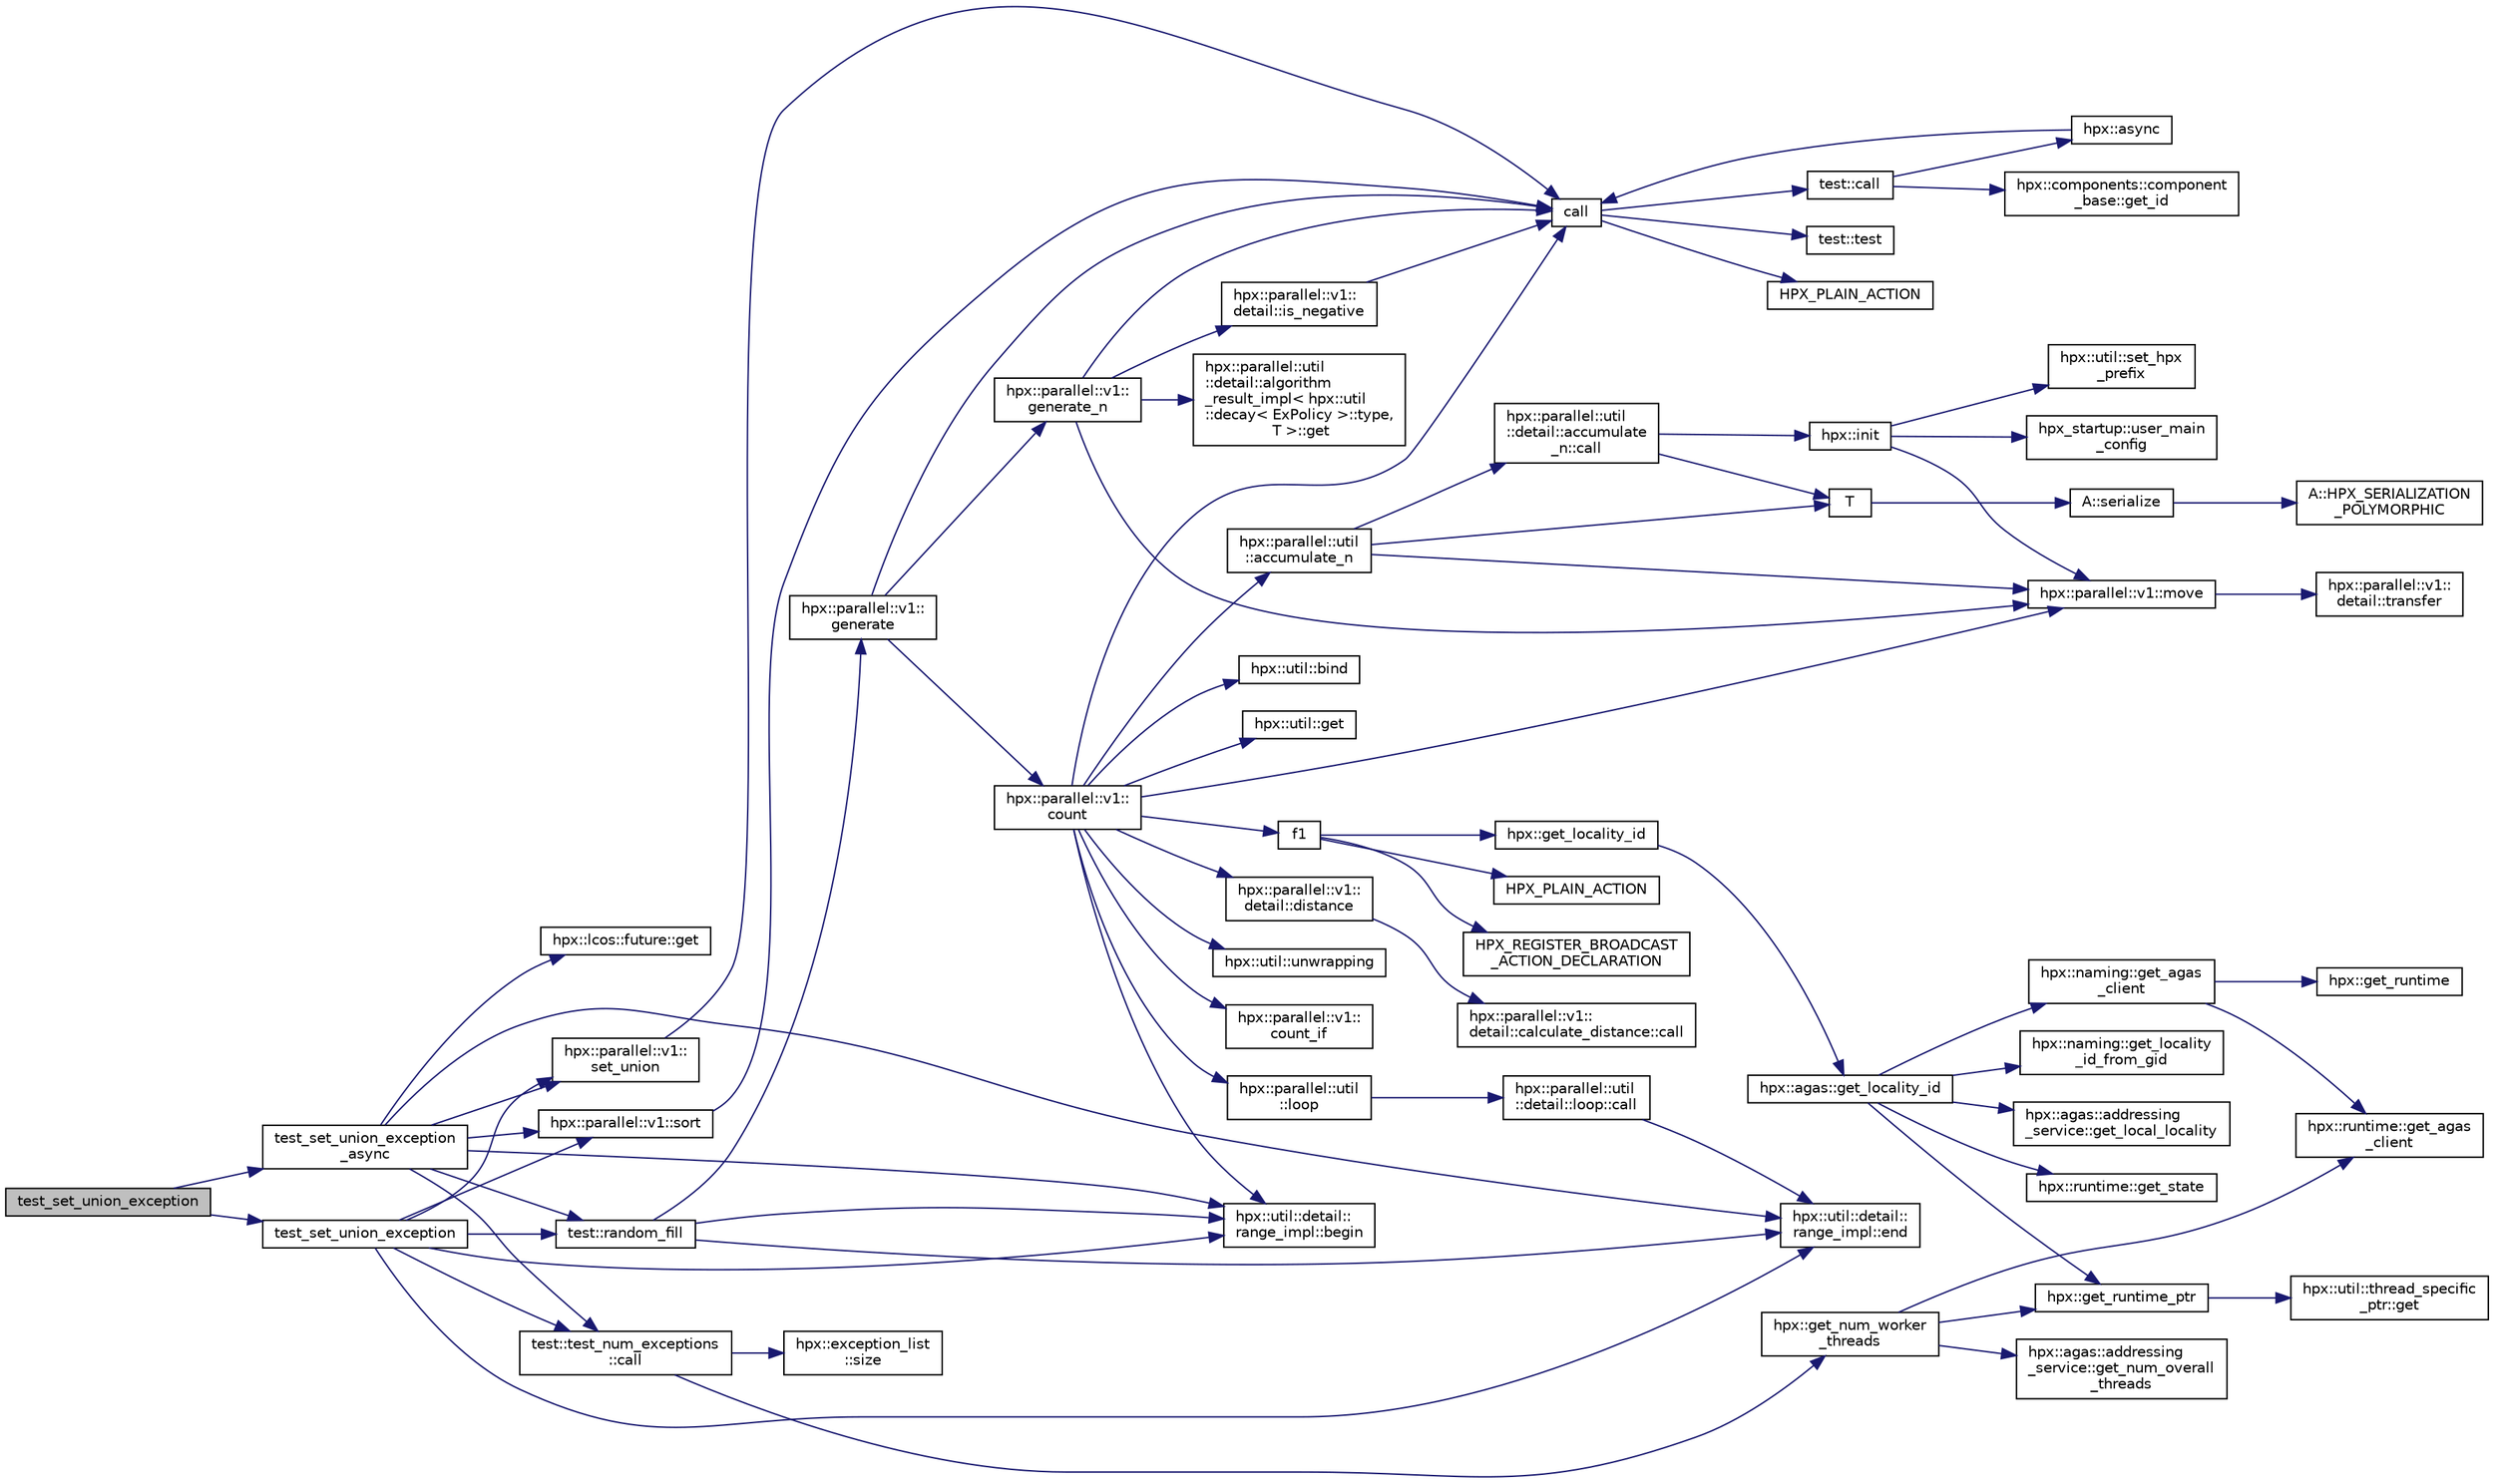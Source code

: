 digraph "test_set_union_exception"
{
  edge [fontname="Helvetica",fontsize="10",labelfontname="Helvetica",labelfontsize="10"];
  node [fontname="Helvetica",fontsize="10",shape=record];
  rankdir="LR";
  Node567 [label="test_set_union_exception",height=0.2,width=0.4,color="black", fillcolor="grey75", style="filled", fontcolor="black"];
  Node567 -> Node568 [color="midnightblue",fontsize="10",style="solid",fontname="Helvetica"];
  Node568 [label="test_set_union_exception",height=0.2,width=0.4,color="black", fillcolor="white", style="filled",URL="$d7/d76/set__union_8cpp.html#a8d86da23435c3051cc8a60b0bf20dddb"];
  Node568 -> Node569 [color="midnightblue",fontsize="10",style="solid",fontname="Helvetica"];
  Node569 [label="test::random_fill",height=0.2,width=0.4,color="black", fillcolor="white", style="filled",URL="$df/d04/namespacetest.html#af108eebf0ec199837311e53d84f7be38"];
  Node569 -> Node570 [color="midnightblue",fontsize="10",style="solid",fontname="Helvetica"];
  Node570 [label="hpx::parallel::v1::\lgenerate",height=0.2,width=0.4,color="black", fillcolor="white", style="filled",URL="$db/db9/namespacehpx_1_1parallel_1_1v1.html#a1f74f2be2954d6fbd8278df5fedb946a"];
  Node570 -> Node571 [color="midnightblue",fontsize="10",style="solid",fontname="Helvetica"];
  Node571 [label="hpx::parallel::v1::\lgenerate_n",height=0.2,width=0.4,color="black", fillcolor="white", style="filled",URL="$db/db9/namespacehpx_1_1parallel_1_1v1.html#a9fd6a170d9742750007e88805764ec8a"];
  Node571 -> Node572 [color="midnightblue",fontsize="10",style="solid",fontname="Helvetica"];
  Node572 [label="hpx::parallel::v1::\ldetail::is_negative",height=0.2,width=0.4,color="black", fillcolor="white", style="filled",URL="$d2/ddd/namespacehpx_1_1parallel_1_1v1_1_1detail.html#adf2e40fc4b20ad0fd442ee3118a4d527"];
  Node572 -> Node573 [color="midnightblue",fontsize="10",style="solid",fontname="Helvetica"];
  Node573 [label="call",height=0.2,width=0.4,color="black", fillcolor="white", style="filled",URL="$d2/d67/promise__1620_8cpp.html#a58357f0b82bc761e1d0b9091ed563a70"];
  Node573 -> Node574 [color="midnightblue",fontsize="10",style="solid",fontname="Helvetica"];
  Node574 [label="test::test",height=0.2,width=0.4,color="black", fillcolor="white", style="filled",URL="$d8/d89/structtest.html#ab42d5ece712d716b04cb3f686f297a26"];
  Node573 -> Node575 [color="midnightblue",fontsize="10",style="solid",fontname="Helvetica"];
  Node575 [label="HPX_PLAIN_ACTION",height=0.2,width=0.4,color="black", fillcolor="white", style="filled",URL="$d2/d67/promise__1620_8cpp.html#ab96aab827a4b1fcaf66cfe0ba83fef23"];
  Node573 -> Node576 [color="midnightblue",fontsize="10",style="solid",fontname="Helvetica"];
  Node576 [label="test::call",height=0.2,width=0.4,color="black", fillcolor="white", style="filled",URL="$d8/d89/structtest.html#aeb29e7ed6518b9426ccf1344c52620ae"];
  Node576 -> Node577 [color="midnightblue",fontsize="10",style="solid",fontname="Helvetica"];
  Node577 [label="hpx::async",height=0.2,width=0.4,color="black", fillcolor="white", style="filled",URL="$d8/d83/namespacehpx.html#acb7d8e37b73b823956ce144f9a57eaa4"];
  Node577 -> Node573 [color="midnightblue",fontsize="10",style="solid",fontname="Helvetica"];
  Node576 -> Node578 [color="midnightblue",fontsize="10",style="solid",fontname="Helvetica"];
  Node578 [label="hpx::components::component\l_base::get_id",height=0.2,width=0.4,color="black", fillcolor="white", style="filled",URL="$d2/de6/classhpx_1_1components_1_1component__base.html#a4c8fd93514039bdf01c48d66d82b19cd"];
  Node571 -> Node579 [color="midnightblue",fontsize="10",style="solid",fontname="Helvetica"];
  Node579 [label="hpx::parallel::util\l::detail::algorithm\l_result_impl\< hpx::util\l::decay\< ExPolicy \>::type,\l T \>::get",height=0.2,width=0.4,color="black", fillcolor="white", style="filled",URL="$d2/d42/structhpx_1_1parallel_1_1util_1_1detail_1_1algorithm__result__impl.html#ab5b051e8ec74eff5e0e62fd63f5d377e"];
  Node571 -> Node580 [color="midnightblue",fontsize="10",style="solid",fontname="Helvetica"];
  Node580 [label="hpx::parallel::v1::move",height=0.2,width=0.4,color="black", fillcolor="white", style="filled",URL="$db/db9/namespacehpx_1_1parallel_1_1v1.html#aa7c4ede081ce786c9d1eb1adff495cfc"];
  Node580 -> Node581 [color="midnightblue",fontsize="10",style="solid",fontname="Helvetica"];
  Node581 [label="hpx::parallel::v1::\ldetail::transfer",height=0.2,width=0.4,color="black", fillcolor="white", style="filled",URL="$d2/ddd/namespacehpx_1_1parallel_1_1v1_1_1detail.html#ab1b56a05e1885ca7cc7ffa1804dd2f3c"];
  Node571 -> Node573 [color="midnightblue",fontsize="10",style="solid",fontname="Helvetica"];
  Node570 -> Node582 [color="midnightblue",fontsize="10",style="solid",fontname="Helvetica"];
  Node582 [label="hpx::parallel::v1::\lcount",height=0.2,width=0.4,color="black", fillcolor="white", style="filled",URL="$db/db9/namespacehpx_1_1parallel_1_1v1.html#a19d058114a2bd44801aab4176b188e23"];
  Node582 -> Node583 [color="midnightblue",fontsize="10",style="solid",fontname="Helvetica"];
  Node583 [label="hpx::parallel::v1::\lcount_if",height=0.2,width=0.4,color="black", fillcolor="white", style="filled",URL="$db/db9/namespacehpx_1_1parallel_1_1v1.html#ad836ff017ec208c2d6388a9b47b05ce0"];
  Node582 -> Node584 [color="midnightblue",fontsize="10",style="solid",fontname="Helvetica"];
  Node584 [label="f1",height=0.2,width=0.4,color="black", fillcolor="white", style="filled",URL="$d8/d8b/broadcast_8cpp.html#a1751fbd41f2529b84514a9dbd767959a"];
  Node584 -> Node585 [color="midnightblue",fontsize="10",style="solid",fontname="Helvetica"];
  Node585 [label="hpx::get_locality_id",height=0.2,width=0.4,color="black", fillcolor="white", style="filled",URL="$d8/d83/namespacehpx.html#a158d7c54a657bb364c1704033010697b",tooltip="Return the number of the locality this function is being called from. "];
  Node585 -> Node586 [color="midnightblue",fontsize="10",style="solid",fontname="Helvetica"];
  Node586 [label="hpx::agas::get_locality_id",height=0.2,width=0.4,color="black", fillcolor="white", style="filled",URL="$dc/d54/namespacehpx_1_1agas.html#a491cc2ddecdf0f1a9129900caa6a4d3e"];
  Node586 -> Node587 [color="midnightblue",fontsize="10",style="solid",fontname="Helvetica"];
  Node587 [label="hpx::get_runtime_ptr",height=0.2,width=0.4,color="black", fillcolor="white", style="filled",URL="$d8/d83/namespacehpx.html#af29daf2bb3e01b4d6495a1742b6cce64"];
  Node587 -> Node588 [color="midnightblue",fontsize="10",style="solid",fontname="Helvetica"];
  Node588 [label="hpx::util::thread_specific\l_ptr::get",height=0.2,width=0.4,color="black", fillcolor="white", style="filled",URL="$d4/d4c/structhpx_1_1util_1_1thread__specific__ptr.html#a3b27d8520710478aa41d1f74206bdba9"];
  Node586 -> Node589 [color="midnightblue",fontsize="10",style="solid",fontname="Helvetica"];
  Node589 [label="hpx::runtime::get_state",height=0.2,width=0.4,color="black", fillcolor="white", style="filled",URL="$d0/d7b/classhpx_1_1runtime.html#ab405f80e060dac95d624520f38b0524c"];
  Node586 -> Node590 [color="midnightblue",fontsize="10",style="solid",fontname="Helvetica"];
  Node590 [label="hpx::naming::get_agas\l_client",height=0.2,width=0.4,color="black", fillcolor="white", style="filled",URL="$d4/dc9/namespacehpx_1_1naming.html#a0408fffd5d34b620712a801b0ae3b032"];
  Node590 -> Node591 [color="midnightblue",fontsize="10",style="solid",fontname="Helvetica"];
  Node591 [label="hpx::get_runtime",height=0.2,width=0.4,color="black", fillcolor="white", style="filled",URL="$d8/d83/namespacehpx.html#aef902cc6c7dd3b9fbadf34d1e850a070"];
  Node590 -> Node592 [color="midnightblue",fontsize="10",style="solid",fontname="Helvetica"];
  Node592 [label="hpx::runtime::get_agas\l_client",height=0.2,width=0.4,color="black", fillcolor="white", style="filled",URL="$d0/d7b/classhpx_1_1runtime.html#aeb5dddd30d6b9861669af8ad44d1a96a"];
  Node586 -> Node593 [color="midnightblue",fontsize="10",style="solid",fontname="Helvetica"];
  Node593 [label="hpx::agas::addressing\l_service::get_local_locality",height=0.2,width=0.4,color="black", fillcolor="white", style="filled",URL="$db/d58/structhpx_1_1agas_1_1addressing__service.html#ab52c19a37c2a7a006c6c15f90ad0539c"];
  Node586 -> Node594 [color="midnightblue",fontsize="10",style="solid",fontname="Helvetica"];
  Node594 [label="hpx::naming::get_locality\l_id_from_gid",height=0.2,width=0.4,color="black", fillcolor="white", style="filled",URL="$d4/dc9/namespacehpx_1_1naming.html#a7fd43037784560bd04fda9b49e33529f"];
  Node584 -> Node595 [color="midnightblue",fontsize="10",style="solid",fontname="Helvetica"];
  Node595 [label="HPX_PLAIN_ACTION",height=0.2,width=0.4,color="black", fillcolor="white", style="filled",URL="$d8/d8b/broadcast_8cpp.html#a19685a0394ce6a99351f7a679f6eeefc"];
  Node584 -> Node596 [color="midnightblue",fontsize="10",style="solid",fontname="Helvetica"];
  Node596 [label="HPX_REGISTER_BROADCAST\l_ACTION_DECLARATION",height=0.2,width=0.4,color="black", fillcolor="white", style="filled",URL="$d7/d38/addressing__service_8cpp.html#a573d764d9cb34eec46a4bdffcf07875f"];
  Node582 -> Node597 [color="midnightblue",fontsize="10",style="solid",fontname="Helvetica"];
  Node597 [label="hpx::parallel::util\l::loop",height=0.2,width=0.4,color="black", fillcolor="white", style="filled",URL="$df/dc6/namespacehpx_1_1parallel_1_1util.html#a3f434e00f42929aac85debb8c5782213"];
  Node597 -> Node598 [color="midnightblue",fontsize="10",style="solid",fontname="Helvetica"];
  Node598 [label="hpx::parallel::util\l::detail::loop::call",height=0.2,width=0.4,color="black", fillcolor="white", style="filled",URL="$da/d06/structhpx_1_1parallel_1_1util_1_1detail_1_1loop.html#a5c5e8dbda782f09cdb7bc2509e3bf09e"];
  Node598 -> Node599 [color="midnightblue",fontsize="10",style="solid",fontname="Helvetica"];
  Node599 [label="hpx::util::detail::\lrange_impl::end",height=0.2,width=0.4,color="black", fillcolor="white", style="filled",URL="$d4/d4a/namespacehpx_1_1util_1_1detail_1_1range__impl.html#afb2ea48b0902f52ee4d8b764807b4316"];
  Node582 -> Node600 [color="midnightblue",fontsize="10",style="solid",fontname="Helvetica"];
  Node600 [label="hpx::util::bind",height=0.2,width=0.4,color="black", fillcolor="white", style="filled",URL="$df/dad/namespacehpx_1_1util.html#ad844caedf82a0173d6909d910c3e48c6"];
  Node582 -> Node580 [color="midnightblue",fontsize="10",style="solid",fontname="Helvetica"];
  Node582 -> Node601 [color="midnightblue",fontsize="10",style="solid",fontname="Helvetica"];
  Node601 [label="hpx::util::get",height=0.2,width=0.4,color="black", fillcolor="white", style="filled",URL="$df/dad/namespacehpx_1_1util.html#a5cbd3c41f03f4d4acaedaa4777e3cc02"];
  Node582 -> Node573 [color="midnightblue",fontsize="10",style="solid",fontname="Helvetica"];
  Node582 -> Node602 [color="midnightblue",fontsize="10",style="solid",fontname="Helvetica"];
  Node602 [label="hpx::parallel::v1::\ldetail::distance",height=0.2,width=0.4,color="black", fillcolor="white", style="filled",URL="$d2/ddd/namespacehpx_1_1parallel_1_1v1_1_1detail.html#a6bea3c6a5f470cad11f27ee6bab4a33f"];
  Node602 -> Node603 [color="midnightblue",fontsize="10",style="solid",fontname="Helvetica"];
  Node603 [label="hpx::parallel::v1::\ldetail::calculate_distance::call",height=0.2,width=0.4,color="black", fillcolor="white", style="filled",URL="$db/dfa/structhpx_1_1parallel_1_1v1_1_1detail_1_1calculate__distance.html#a950a6627830a7d019ac0e734b0a447bf"];
  Node582 -> Node604 [color="midnightblue",fontsize="10",style="solid",fontname="Helvetica"];
  Node604 [label="hpx::util::unwrapping",height=0.2,width=0.4,color="black", fillcolor="white", style="filled",URL="$df/dad/namespacehpx_1_1util.html#a7529d9ac687684c33403cdd1f9cef8e4"];
  Node582 -> Node605 [color="midnightblue",fontsize="10",style="solid",fontname="Helvetica"];
  Node605 [label="hpx::parallel::util\l::accumulate_n",height=0.2,width=0.4,color="black", fillcolor="white", style="filled",URL="$df/dc6/namespacehpx_1_1parallel_1_1util.html#af19f9a2722f97c2247ea5d0dbb5e2d25"];
  Node605 -> Node606 [color="midnightblue",fontsize="10",style="solid",fontname="Helvetica"];
  Node606 [label="hpx::parallel::util\l::detail::accumulate\l_n::call",height=0.2,width=0.4,color="black", fillcolor="white", style="filled",URL="$d8/d3b/structhpx_1_1parallel_1_1util_1_1detail_1_1accumulate__n.html#a765aceb8ab313fc92f7c4aaf70ccca8f"];
  Node606 -> Node607 [color="midnightblue",fontsize="10",style="solid",fontname="Helvetica"];
  Node607 [label="hpx::init",height=0.2,width=0.4,color="black", fillcolor="white", style="filled",URL="$d8/d83/namespacehpx.html#a3c694ea960b47c56b33351ba16e3d76b",tooltip="Main entry point for launching the HPX runtime system. "];
  Node607 -> Node608 [color="midnightblue",fontsize="10",style="solid",fontname="Helvetica"];
  Node608 [label="hpx::util::set_hpx\l_prefix",height=0.2,width=0.4,color="black", fillcolor="white", style="filled",URL="$df/dad/namespacehpx_1_1util.html#ae40a23c1ba0a48d9304dcf717a95793e"];
  Node607 -> Node609 [color="midnightblue",fontsize="10",style="solid",fontname="Helvetica"];
  Node609 [label="hpx_startup::user_main\l_config",height=0.2,width=0.4,color="black", fillcolor="white", style="filled",URL="$d3/dd2/namespacehpx__startup.html#aaac571d88bd3912a4225a23eb3261637"];
  Node607 -> Node580 [color="midnightblue",fontsize="10",style="solid",fontname="Helvetica"];
  Node606 -> Node610 [color="midnightblue",fontsize="10",style="solid",fontname="Helvetica"];
  Node610 [label="T",height=0.2,width=0.4,color="black", fillcolor="white", style="filled",URL="$db/d33/polymorphic__semiintrusive__template_8cpp.html#ad187658f9cb91c1312b39ae7e896f1ea"];
  Node610 -> Node611 [color="midnightblue",fontsize="10",style="solid",fontname="Helvetica"];
  Node611 [label="A::serialize",height=0.2,width=0.4,color="black", fillcolor="white", style="filled",URL="$d7/da0/struct_a.html#a5f5c287cf471e274ed9dda0da1592212"];
  Node611 -> Node612 [color="midnightblue",fontsize="10",style="solid",fontname="Helvetica"];
  Node612 [label="A::HPX_SERIALIZATION\l_POLYMORPHIC",height=0.2,width=0.4,color="black", fillcolor="white", style="filled",URL="$d7/da0/struct_a.html#ada978cc156cebbafddb1f3aa4c01918c"];
  Node605 -> Node580 [color="midnightblue",fontsize="10",style="solid",fontname="Helvetica"];
  Node605 -> Node610 [color="midnightblue",fontsize="10",style="solid",fontname="Helvetica"];
  Node582 -> Node613 [color="midnightblue",fontsize="10",style="solid",fontname="Helvetica"];
  Node613 [label="hpx::util::detail::\lrange_impl::begin",height=0.2,width=0.4,color="black", fillcolor="white", style="filled",URL="$d4/d4a/namespacehpx_1_1util_1_1detail_1_1range__impl.html#a31e165df2b865cdd961f35ce938db41a"];
  Node570 -> Node573 [color="midnightblue",fontsize="10",style="solid",fontname="Helvetica"];
  Node569 -> Node613 [color="midnightblue",fontsize="10",style="solid",fontname="Helvetica"];
  Node569 -> Node599 [color="midnightblue",fontsize="10",style="solid",fontname="Helvetica"];
  Node568 -> Node614 [color="midnightblue",fontsize="10",style="solid",fontname="Helvetica"];
  Node614 [label="hpx::parallel::v1::sort",height=0.2,width=0.4,color="black", fillcolor="white", style="filled",URL="$db/db9/namespacehpx_1_1parallel_1_1v1.html#ae1153bd13c544f90055c5ca181145297"];
  Node614 -> Node573 [color="midnightblue",fontsize="10",style="solid",fontname="Helvetica"];
  Node568 -> Node613 [color="midnightblue",fontsize="10",style="solid",fontname="Helvetica"];
  Node568 -> Node599 [color="midnightblue",fontsize="10",style="solid",fontname="Helvetica"];
  Node568 -> Node615 [color="midnightblue",fontsize="10",style="solid",fontname="Helvetica"];
  Node615 [label="hpx::parallel::v1::\lset_union",height=0.2,width=0.4,color="black", fillcolor="white", style="filled",URL="$db/db9/namespacehpx_1_1parallel_1_1v1.html#ab6f109dcd077c01e1e7f9f34e8916f51"];
  Node615 -> Node573 [color="midnightblue",fontsize="10",style="solid",fontname="Helvetica"];
  Node568 -> Node616 [color="midnightblue",fontsize="10",style="solid",fontname="Helvetica"];
  Node616 [label="test::test_num_exceptions\l::call",height=0.2,width=0.4,color="black", fillcolor="white", style="filled",URL="$da/ddb/structtest_1_1test__num__exceptions.html#a2c1e3b76f9abd4d358ae0258203b90b7"];
  Node616 -> Node617 [color="midnightblue",fontsize="10",style="solid",fontname="Helvetica"];
  Node617 [label="hpx::exception_list\l::size",height=0.2,width=0.4,color="black", fillcolor="white", style="filled",URL="$d2/def/classhpx_1_1exception__list.html#ae4e3e1b70e8185033656d891749a234e"];
  Node616 -> Node618 [color="midnightblue",fontsize="10",style="solid",fontname="Helvetica"];
  Node618 [label="hpx::get_num_worker\l_threads",height=0.2,width=0.4,color="black", fillcolor="white", style="filled",URL="$d8/d83/namespacehpx.html#ae0cb050327ed37e6863061bd1761409e",tooltip="Return the number of worker OS- threads used to execute HPX threads. "];
  Node618 -> Node587 [color="midnightblue",fontsize="10",style="solid",fontname="Helvetica"];
  Node618 -> Node592 [color="midnightblue",fontsize="10",style="solid",fontname="Helvetica"];
  Node618 -> Node619 [color="midnightblue",fontsize="10",style="solid",fontname="Helvetica"];
  Node619 [label="hpx::agas::addressing\l_service::get_num_overall\l_threads",height=0.2,width=0.4,color="black", fillcolor="white", style="filled",URL="$db/d58/structhpx_1_1agas_1_1addressing__service.html#a55800470ad2b28e283653df58d59ec49"];
  Node567 -> Node620 [color="midnightblue",fontsize="10",style="solid",fontname="Helvetica"];
  Node620 [label="test_set_union_exception\l_async",height=0.2,width=0.4,color="black", fillcolor="white", style="filled",URL="$d7/d76/set__union_8cpp.html#abf537232790c4600e8daa8dc9451e1d8"];
  Node620 -> Node569 [color="midnightblue",fontsize="10",style="solid",fontname="Helvetica"];
  Node620 -> Node614 [color="midnightblue",fontsize="10",style="solid",fontname="Helvetica"];
  Node620 -> Node613 [color="midnightblue",fontsize="10",style="solid",fontname="Helvetica"];
  Node620 -> Node599 [color="midnightblue",fontsize="10",style="solid",fontname="Helvetica"];
  Node620 -> Node615 [color="midnightblue",fontsize="10",style="solid",fontname="Helvetica"];
  Node620 -> Node621 [color="midnightblue",fontsize="10",style="solid",fontname="Helvetica"];
  Node621 [label="hpx::lcos::future::get",height=0.2,width=0.4,color="black", fillcolor="white", style="filled",URL="$d0/d33/classhpx_1_1lcos_1_1future.html#a8c28269486d5620ac48af349f17bb41c"];
  Node620 -> Node616 [color="midnightblue",fontsize="10",style="solid",fontname="Helvetica"];
}

